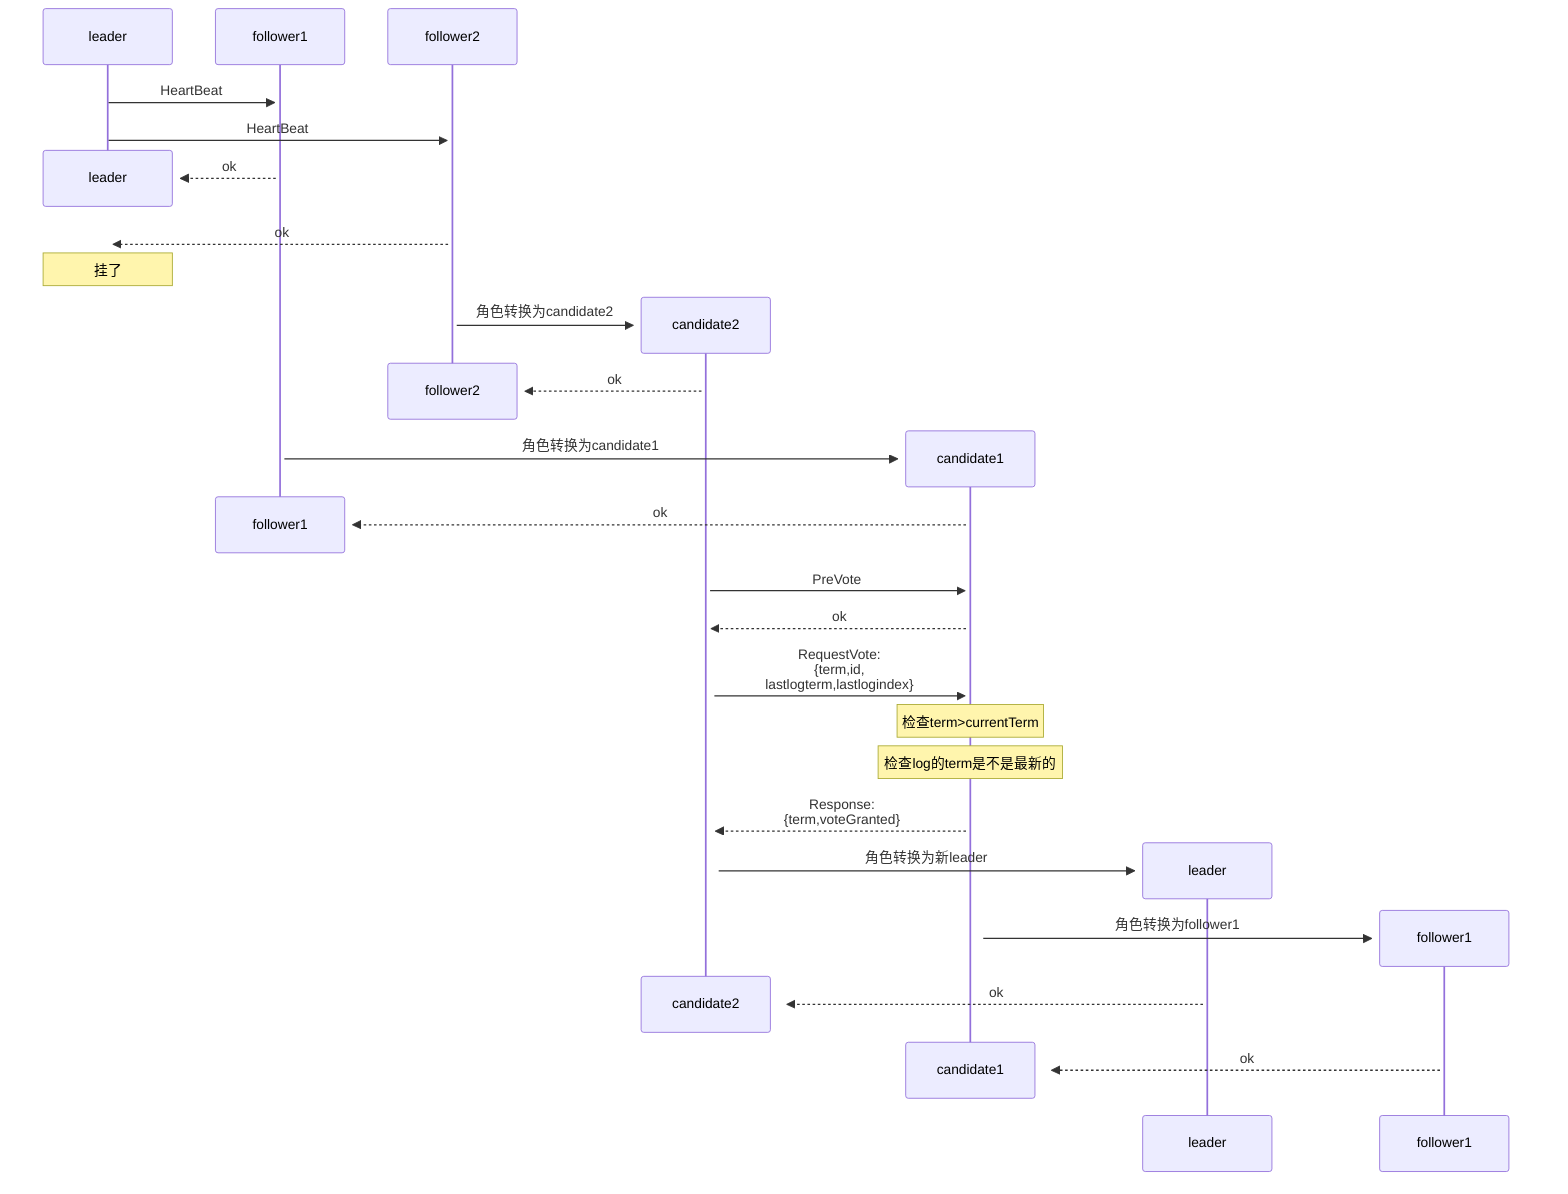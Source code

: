 sequenceDiagram
    leader->>+follower1: HeartBeat
    leader->>+follower2: HeartBeat
    destroy leader
    follower1-->>+leader: ok
    follower2-->>+leader: ok
    Note over leader: 挂了
    create participant candidate2
    follower2->>+candidate2: 角色转换为candidate2
    destroy follower2
    candidate2-->>+follower2: ok
    create participant candidate1
    follower1->>+candidate1: 角色转换为candidate1
    destroy follower1

    candidate1-->>+follower1: ok
    candidate2->>+candidate1: PreVote
    candidate1-->>+candidate2: ok
    candidate2->>+candidate1: RequestVote:<br>{term,id,<br>lastlogterm,lastlogindex}
    Note over candidate1: 检查term>currentTerm
    Note over candidate1: 检查log的term是不是最新的

    candidate1-->>+candidate2: Response:<br>{term,voteGranted}
    create participant newLeader as leader
    candidate2->>+newLeader: 角色转换为新leader
        create participant newFollower as follower1
    candidate1->>+newFollower: 角色转换为follower1
    destroy candidate2
    newLeader-->>+candidate2: ok
    destroy candidate1
    newFollower-->>+candidate1: ok